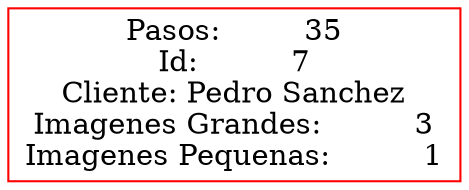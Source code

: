  digraph G {
 rankdir=LR;
 node1 [label="Pasos:         35\nId:          7\nCliente: Pedro Sanchez\nImagenes Grandes:          3\nImagenes Pequenas:          1", color="red", shape="rectangle"];
 }
